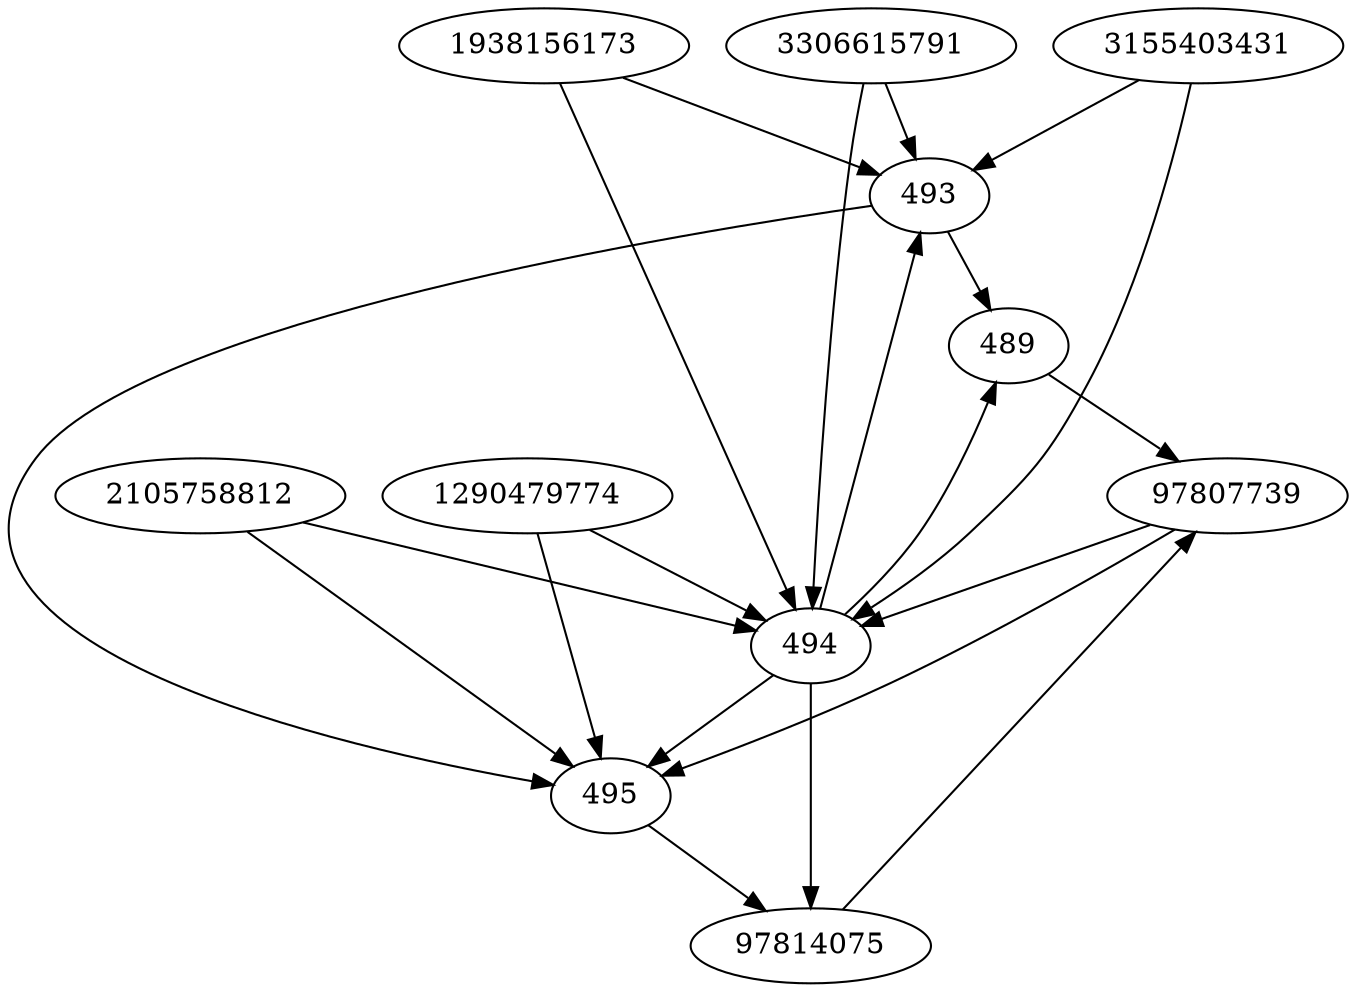strict digraph  {
3155403431;
489;
1938156173;
493;
3306615791;
495;
494;
97807739;
97814075;
2105758812;
1290479774;
3155403431 -> 493;
3155403431 -> 494;
489 -> 97807739;
1938156173 -> 493;
1938156173 -> 494;
493 -> 489;
493 -> 495;
3306615791 -> 493;
3306615791 -> 494;
495 -> 97814075;
494 -> 489;
494 -> 495;
494 -> 493;
494 -> 97814075;
97807739 -> 494;
97807739 -> 495;
97814075 -> 97807739;
2105758812 -> 494;
2105758812 -> 495;
1290479774 -> 494;
1290479774 -> 495;
}
